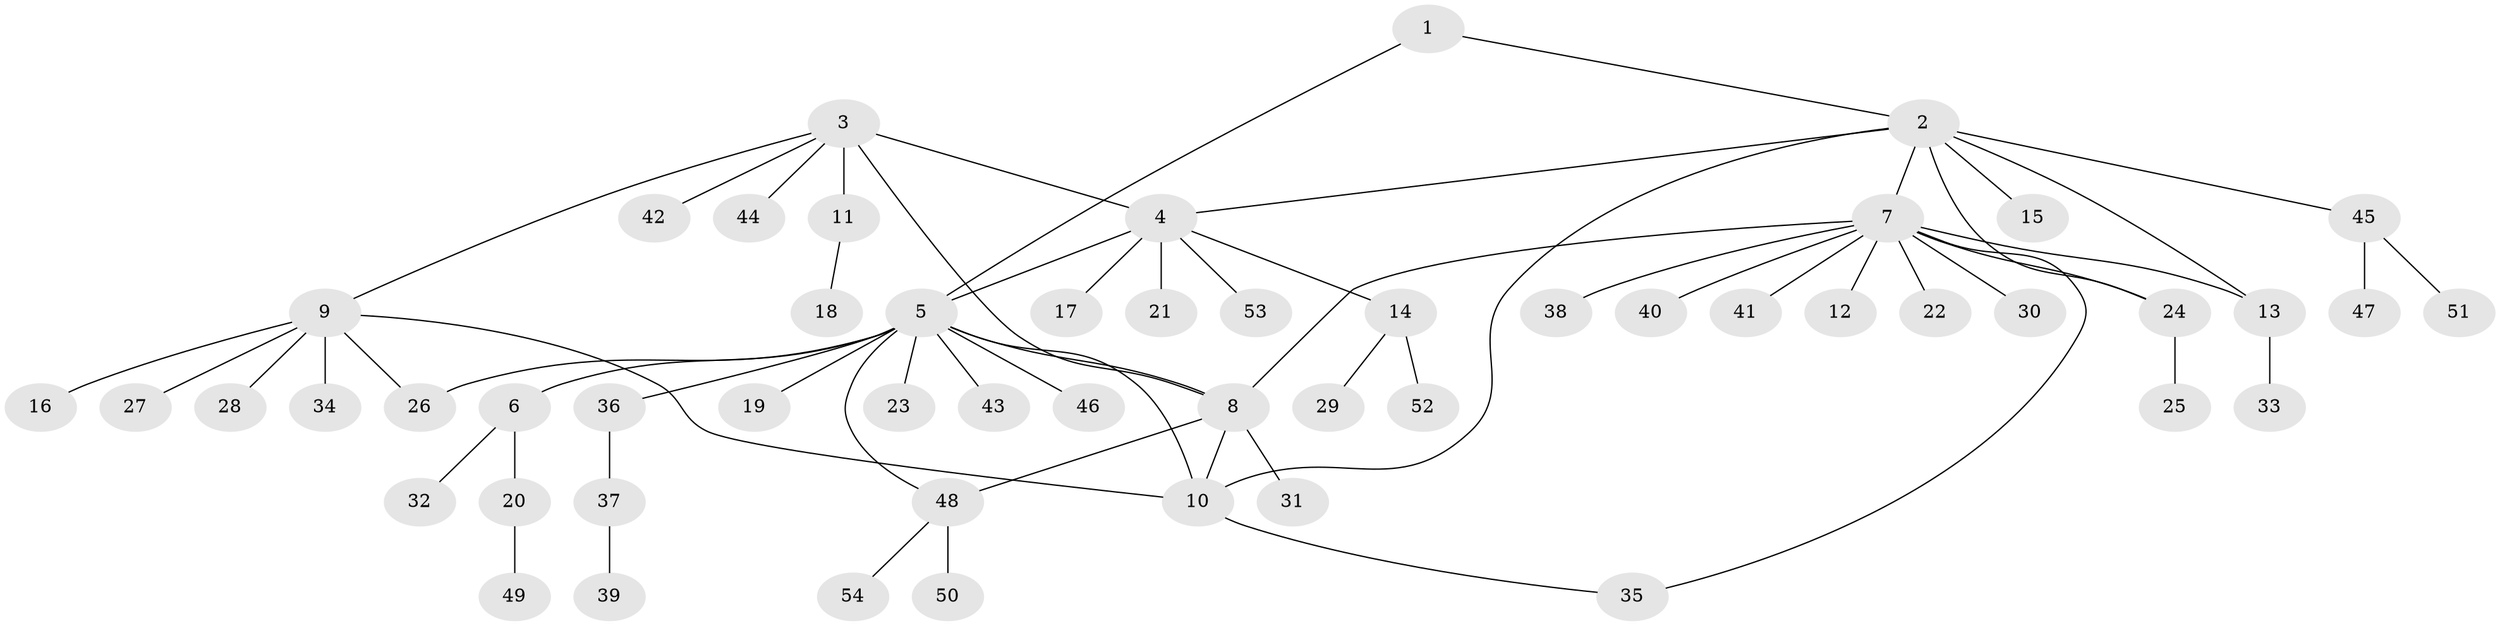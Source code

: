 // coarse degree distribution, {2: 0.19047619047619047, 8: 0.023809523809523808, 5: 0.023809523809523808, 6: 0.047619047619047616, 11: 0.023809523809523808, 3: 0.047619047619047616, 9: 0.023809523809523808, 10: 0.023809523809523808, 1: 0.5952380952380952}
// Generated by graph-tools (version 1.1) at 2025/24/03/03/25 07:24:12]
// undirected, 54 vertices, 64 edges
graph export_dot {
graph [start="1"]
  node [color=gray90,style=filled];
  1;
  2;
  3;
  4;
  5;
  6;
  7;
  8;
  9;
  10;
  11;
  12;
  13;
  14;
  15;
  16;
  17;
  18;
  19;
  20;
  21;
  22;
  23;
  24;
  25;
  26;
  27;
  28;
  29;
  30;
  31;
  32;
  33;
  34;
  35;
  36;
  37;
  38;
  39;
  40;
  41;
  42;
  43;
  44;
  45;
  46;
  47;
  48;
  49;
  50;
  51;
  52;
  53;
  54;
  1 -- 2;
  1 -- 5;
  2 -- 4;
  2 -- 7;
  2 -- 10;
  2 -- 13;
  2 -- 15;
  2 -- 24;
  2 -- 45;
  3 -- 4;
  3 -- 8;
  3 -- 9;
  3 -- 11;
  3 -- 42;
  3 -- 44;
  4 -- 5;
  4 -- 14;
  4 -- 17;
  4 -- 21;
  4 -- 53;
  5 -- 6;
  5 -- 8;
  5 -- 10;
  5 -- 19;
  5 -- 23;
  5 -- 26;
  5 -- 36;
  5 -- 43;
  5 -- 46;
  5 -- 48;
  6 -- 20;
  6 -- 32;
  7 -- 8;
  7 -- 12;
  7 -- 13;
  7 -- 22;
  7 -- 24;
  7 -- 30;
  7 -- 35;
  7 -- 38;
  7 -- 40;
  7 -- 41;
  8 -- 10;
  8 -- 31;
  8 -- 48;
  9 -- 10;
  9 -- 16;
  9 -- 26;
  9 -- 27;
  9 -- 28;
  9 -- 34;
  10 -- 35;
  11 -- 18;
  13 -- 33;
  14 -- 29;
  14 -- 52;
  20 -- 49;
  24 -- 25;
  36 -- 37;
  37 -- 39;
  45 -- 47;
  45 -- 51;
  48 -- 50;
  48 -- 54;
}

